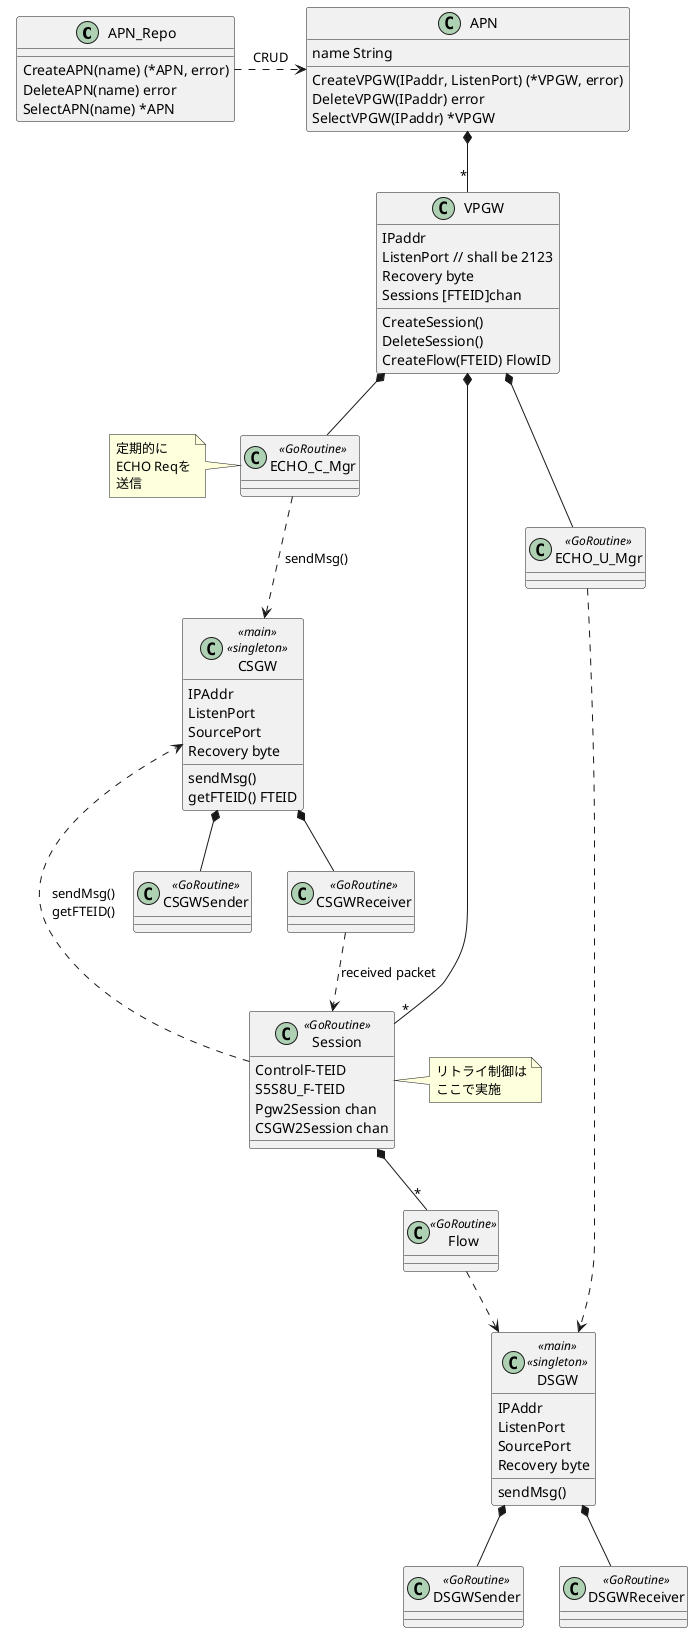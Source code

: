 @startuml

class APN_Repo {
  CreateAPN(name) (*APN, error)
  DeleteAPN(name) error
  SelectAPN(name) *APN
}
class APN {
  name String
  CreateVPGW(IPaddr, ListenPort) (*VPGW, error)
  DeleteVPGW(IPaddr) error
  SelectVPGW(IPaddr) *VPGW
}
class VPGW {
  IPaddr
  ListenPort // shall be 2123
  Recovery byte
  Sessions [FTEID]chan
  CreateSession()
  DeleteSession()
  CreateFlow(FTEID) FlowID
}
class ECHO_C_Mgr <<GoRoutine>>
note left
  定期的に
  ECHO Reqを
  送信
end note

class ECHO_U_Mgr <<GoRoutine>>

class Session <<GoRoutine>> {
  ControlF-TEID
  S5S8U_F-TEID
  Pgw2Session chan
  CSGW2Session chan
}
note right
  リトライ制御は
  ここで実施
end note
class Flow <<GoRoutine>>

class DSGW <<main>> <<singleton>> {
  IPAddr
  ListenPort
  SourcePort
  Recovery byte
  sendMsg()
}
class DSGWSender <<GoRoutine>>
class DSGWReceiver <<GoRoutine>>

class CSGW <<main>> <<singleton>> {
  IPAddr
  ListenPort
  SourcePort
  Recovery byte
  sendMsg()
  getFTEID() FTEID
}
class CSGWSender <<GoRoutine>>
class CSGWReceiver <<GoRoutine>>

APN_Repo .> APN : CRUD
APN *-- "*" VPGW

VPGW *-- ECHO_C_Mgr
VPGW *-- ECHO_U_Mgr

VPGW *- "*" Session

Session *-- "*" Flow

Session ..> CSGW : sendMsg()\ngetFTEID()
ECHO_C_Mgr ..> CSGW : sendMsg()
Flow ..> DSGW
ECHO_U_Mgr ..> DSGW

CSGW *-- CSGWSender
CSGW *-- CSGWReceiver
DSGW *-- DSGWSender
DSGW *-- DSGWReceiver

CSGWReceiver ..> Session : received packet

@enduml
